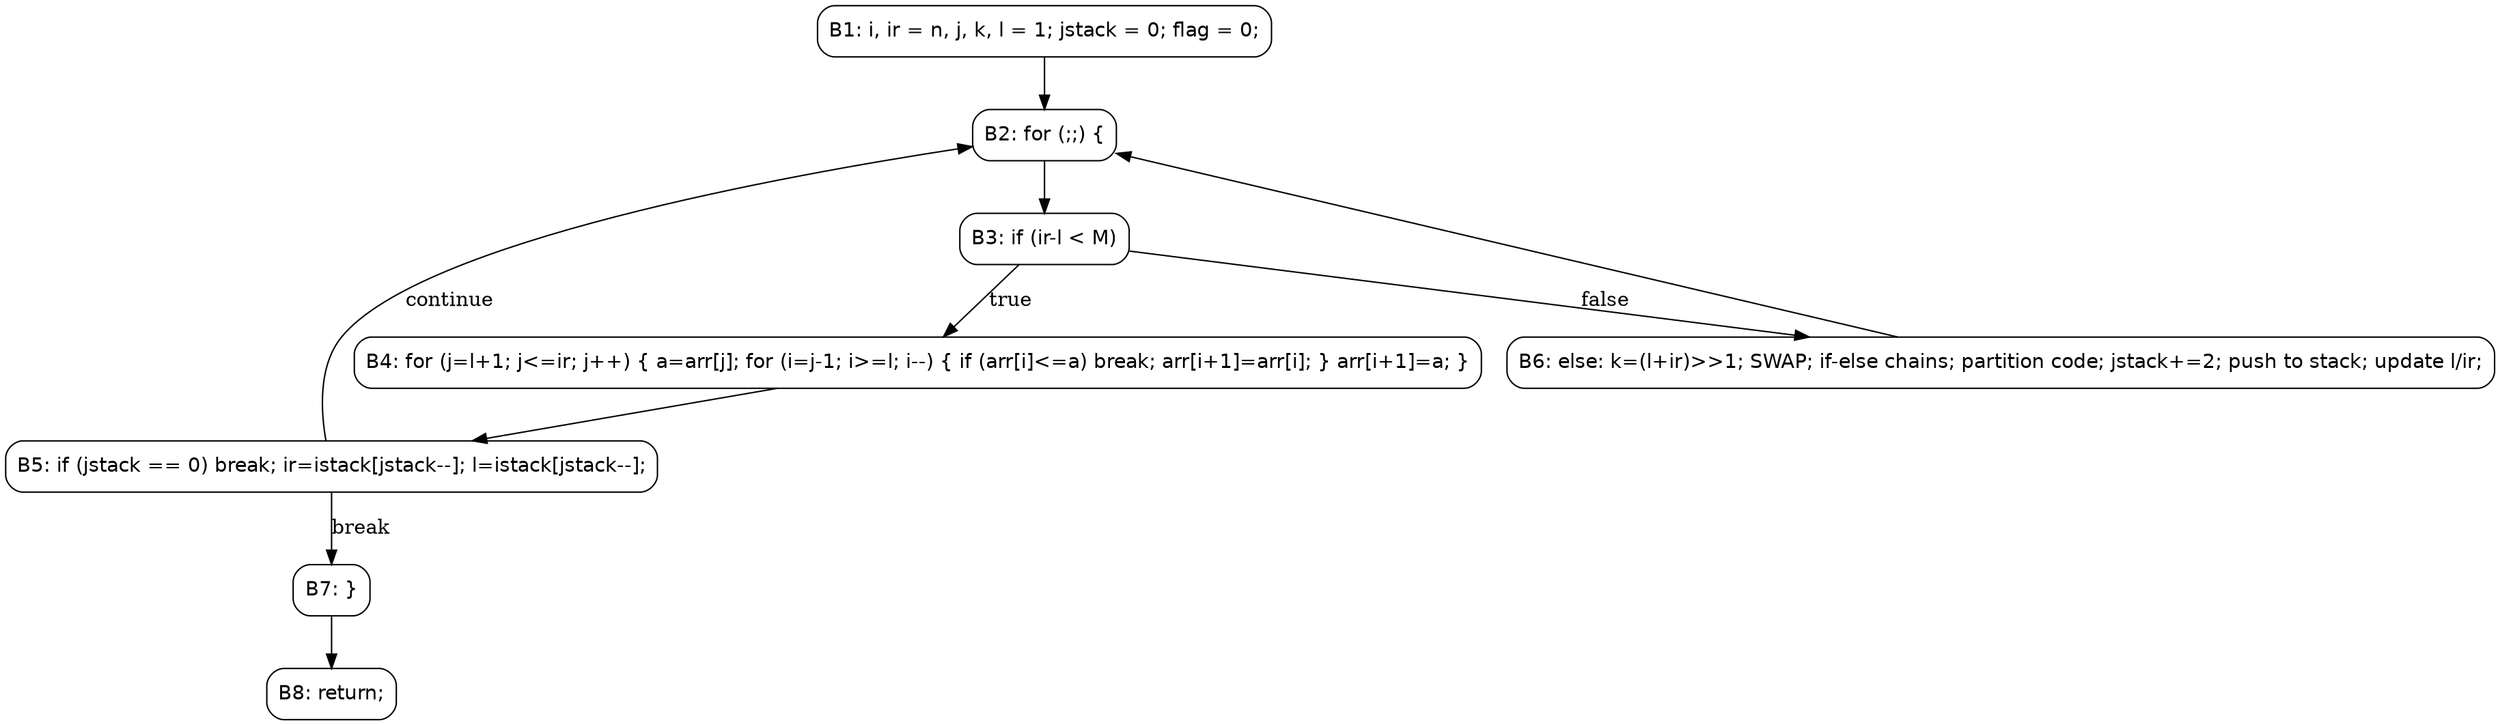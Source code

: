 digraph sort_CFG {
    node [shape=box, style=rounded, fontname="Helvetica"];
    N1 [label="B1: i, ir = n, j, k, l = 1; jstack = 0; flag = 0;"];
    N2 [label="B2: for (;;) {"];
    N3 [label="B3: if (ir-l < M)"];
    N4 [label="B4: for (j=l+1; j<=ir; j++) { a=arr[j]; for (i=j-1; i>=l; i--) { if (arr[i]<=a) break; arr[i+1]=arr[i]; } arr[i+1]=a; }"];
    N5 [label="B5: if (jstack == 0) break; ir=istack[jstack--]; l=istack[jstack--];"];
    N6 [label="B6: else: k=(l+ir)>>1; SWAP; if-else chains; partition code; jstack+=2; push to stack; update l/ir;"];
    N7 [label="B7: }"];
    N8 [label="B8: return;"];
    N1 -> N2;
    N2 -> N3;
    N3 -> N4 [label="true"];
    N3 -> N6 [label="false"];
    N4 -> N5;
    N5 -> N7 [label="break"];
    N5 -> N2 [label="continue"];
    N6 -> N2;
    N7 -> N8;
}